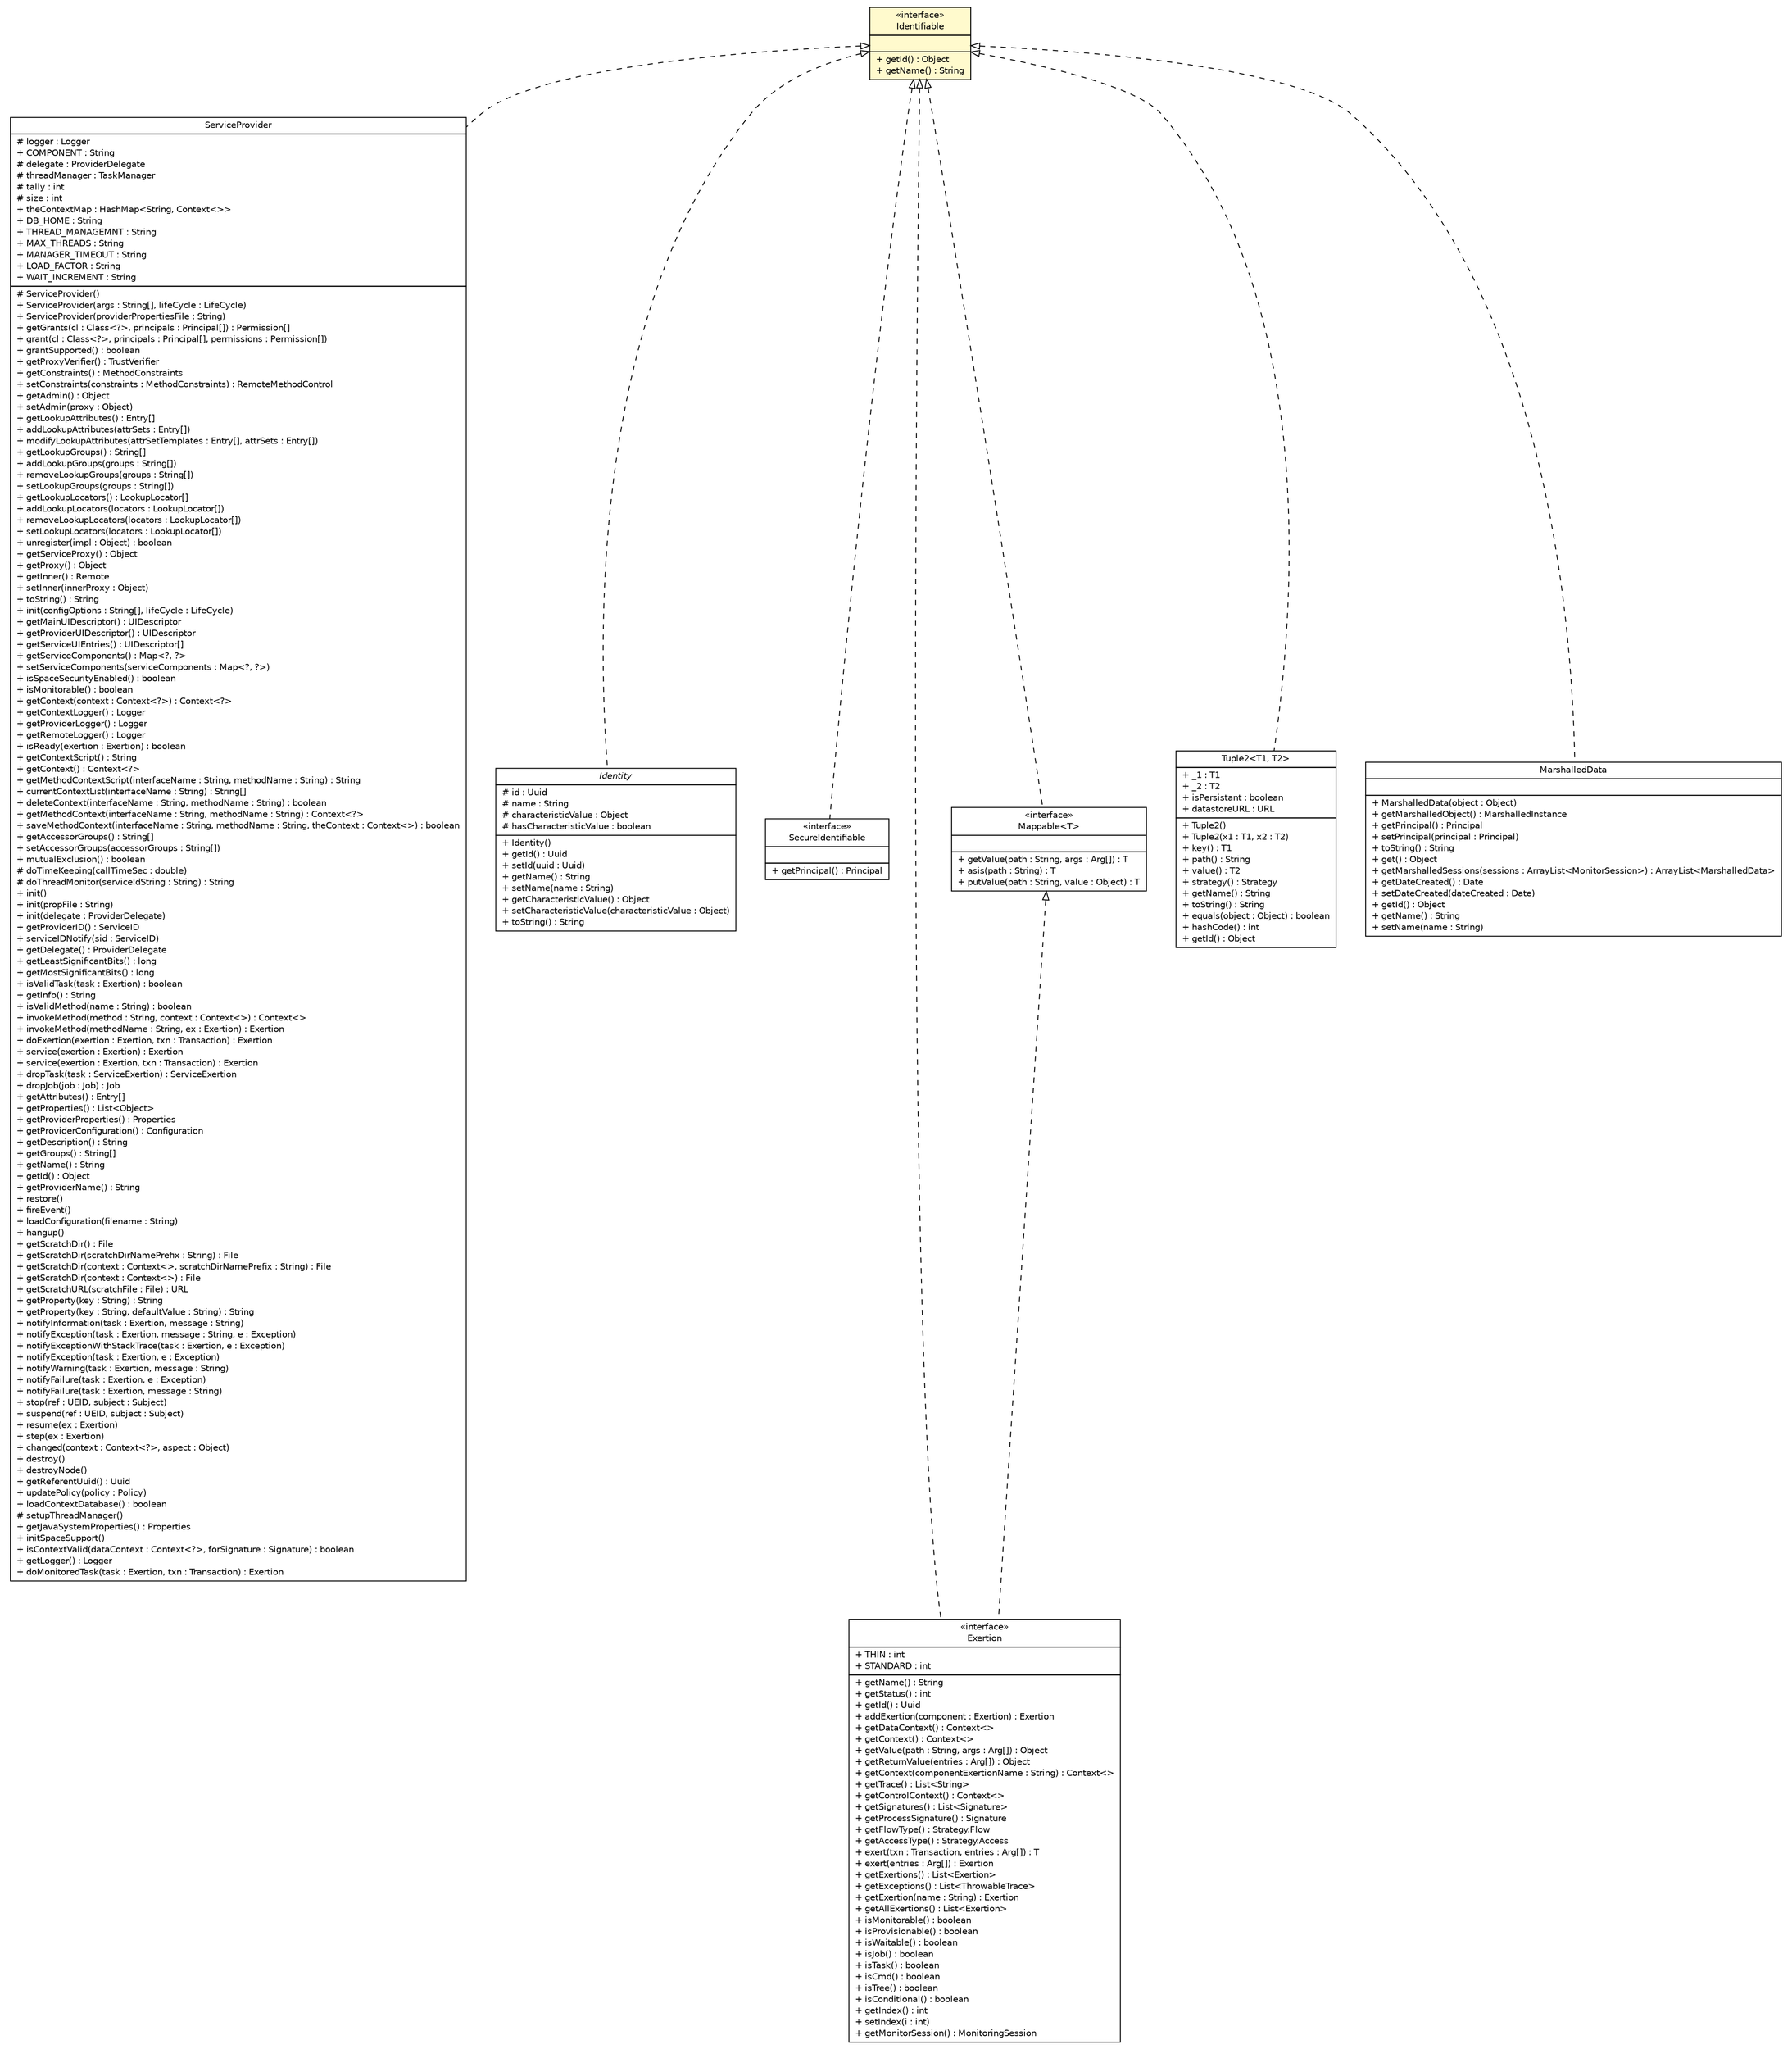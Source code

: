 #!/usr/local/bin/dot
#
# Class diagram 
# Generated by UMLGraph version R5_6 (http://www.umlgraph.org/)
#

digraph G {
	edge [fontname="Helvetica",fontsize=10,labelfontname="Helvetica",labelfontsize=10];
	node [fontname="Helvetica",fontsize=10,shape=plaintext];
	nodesep=0.25;
	ranksep=0.5;
	// sorcer.core.provider.ServiceProvider
	c171113 [label=<<table title="sorcer.core.provider.ServiceProvider" border="0" cellborder="1" cellspacing="0" cellpadding="2" port="p" href="../core/provider/ServiceProvider.html">
		<tr><td><table border="0" cellspacing="0" cellpadding="1">
<tr><td align="center" balign="center"> ServiceProvider </td></tr>
		</table></td></tr>
		<tr><td><table border="0" cellspacing="0" cellpadding="1">
<tr><td align="left" balign="left"> # logger : Logger </td></tr>
<tr><td align="left" balign="left"> + COMPONENT : String </td></tr>
<tr><td align="left" balign="left"> # delegate : ProviderDelegate </td></tr>
<tr><td align="left" balign="left"> # threadManager : TaskManager </td></tr>
<tr><td align="left" balign="left"> # tally : int </td></tr>
<tr><td align="left" balign="left"> # size : int </td></tr>
<tr><td align="left" balign="left"> + theContextMap : HashMap&lt;String, Context&lt;&gt;&gt; </td></tr>
<tr><td align="left" balign="left"> + DB_HOME : String </td></tr>
<tr><td align="left" balign="left"> + THREAD_MANAGEMNT : String </td></tr>
<tr><td align="left" balign="left"> + MAX_THREADS : String </td></tr>
<tr><td align="left" balign="left"> + MANAGER_TIMEOUT : String </td></tr>
<tr><td align="left" balign="left"> + LOAD_FACTOR : String </td></tr>
<tr><td align="left" balign="left"> + WAIT_INCREMENT : String </td></tr>
		</table></td></tr>
		<tr><td><table border="0" cellspacing="0" cellpadding="1">
<tr><td align="left" balign="left"> # ServiceProvider() </td></tr>
<tr><td align="left" balign="left"> + ServiceProvider(args : String[], lifeCycle : LifeCycle) </td></tr>
<tr><td align="left" balign="left"> + ServiceProvider(providerPropertiesFile : String) </td></tr>
<tr><td align="left" balign="left"> + getGrants(cl : Class&lt;?&gt;, principals : Principal[]) : Permission[] </td></tr>
<tr><td align="left" balign="left"> + grant(cl : Class&lt;?&gt;, principals : Principal[], permissions : Permission[]) </td></tr>
<tr><td align="left" balign="left"> + grantSupported() : boolean </td></tr>
<tr><td align="left" balign="left"> + getProxyVerifier() : TrustVerifier </td></tr>
<tr><td align="left" balign="left"> + getConstraints() : MethodConstraints </td></tr>
<tr><td align="left" balign="left"> + setConstraints(constraints : MethodConstraints) : RemoteMethodControl </td></tr>
<tr><td align="left" balign="left"> + getAdmin() : Object </td></tr>
<tr><td align="left" balign="left"> + setAdmin(proxy : Object) </td></tr>
<tr><td align="left" balign="left"> + getLookupAttributes() : Entry[] </td></tr>
<tr><td align="left" balign="left"> + addLookupAttributes(attrSets : Entry[]) </td></tr>
<tr><td align="left" balign="left"> + modifyLookupAttributes(attrSetTemplates : Entry[], attrSets : Entry[]) </td></tr>
<tr><td align="left" balign="left"> + getLookupGroups() : String[] </td></tr>
<tr><td align="left" balign="left"> + addLookupGroups(groups : String[]) </td></tr>
<tr><td align="left" balign="left"> + removeLookupGroups(groups : String[]) </td></tr>
<tr><td align="left" balign="left"> + setLookupGroups(groups : String[]) </td></tr>
<tr><td align="left" balign="left"> + getLookupLocators() : LookupLocator[] </td></tr>
<tr><td align="left" balign="left"> + addLookupLocators(locators : LookupLocator[]) </td></tr>
<tr><td align="left" balign="left"> + removeLookupLocators(locators : LookupLocator[]) </td></tr>
<tr><td align="left" balign="left"> + setLookupLocators(locators : LookupLocator[]) </td></tr>
<tr><td align="left" balign="left"> + unregister(impl : Object) : boolean </td></tr>
<tr><td align="left" balign="left"> + getServiceProxy() : Object </td></tr>
<tr><td align="left" balign="left"> + getProxy() : Object </td></tr>
<tr><td align="left" balign="left"> + getInner() : Remote </td></tr>
<tr><td align="left" balign="left"> + setInner(innerProxy : Object) </td></tr>
<tr><td align="left" balign="left"> + toString() : String </td></tr>
<tr><td align="left" balign="left"> + init(configOptions : String[], lifeCycle : LifeCycle) </td></tr>
<tr><td align="left" balign="left"> + getMainUIDescriptor() : UIDescriptor </td></tr>
<tr><td align="left" balign="left"> + getProviderUIDescriptor() : UIDescriptor </td></tr>
<tr><td align="left" balign="left"> + getServiceUIEntries() : UIDescriptor[] </td></tr>
<tr><td align="left" balign="left"> + getServiceComponents() : Map&lt;?, ?&gt; </td></tr>
<tr><td align="left" balign="left"> + setServiceComponents(serviceComponents : Map&lt;?, ?&gt;) </td></tr>
<tr><td align="left" balign="left"> + isSpaceSecurityEnabled() : boolean </td></tr>
<tr><td align="left" balign="left"> + isMonitorable() : boolean </td></tr>
<tr><td align="left" balign="left"> + getContext(context : Context&lt;?&gt;) : Context&lt;?&gt; </td></tr>
<tr><td align="left" balign="left"> + getContextLogger() : Logger </td></tr>
<tr><td align="left" balign="left"> + getProviderLogger() : Logger </td></tr>
<tr><td align="left" balign="left"> + getRemoteLogger() : Logger </td></tr>
<tr><td align="left" balign="left"> + isReady(exertion : Exertion) : boolean </td></tr>
<tr><td align="left" balign="left"> + getContextScript() : String </td></tr>
<tr><td align="left" balign="left"> + getContext() : Context&lt;?&gt; </td></tr>
<tr><td align="left" balign="left"> + getMethodContextScript(interfaceName : String, methodName : String) : String </td></tr>
<tr><td align="left" balign="left"> + currentContextList(interfaceName : String) : String[] </td></tr>
<tr><td align="left" balign="left"> + deleteContext(interfaceName : String, methodName : String) : boolean </td></tr>
<tr><td align="left" balign="left"> + getMethodContext(interfaceName : String, methodName : String) : Context&lt;?&gt; </td></tr>
<tr><td align="left" balign="left"> + saveMethodContext(interfaceName : String, methodName : String, theContext : Context&lt;&gt;) : boolean </td></tr>
<tr><td align="left" balign="left"> + getAccessorGroups() : String[] </td></tr>
<tr><td align="left" balign="left"> + setAccessorGroups(accessorGroups : String[]) </td></tr>
<tr><td align="left" balign="left"> + mutualExclusion() : boolean </td></tr>
<tr><td align="left" balign="left"> # doTimeKeeping(callTimeSec : double) </td></tr>
<tr><td align="left" balign="left"> # doThreadMonitor(serviceIdString : String) : String </td></tr>
<tr><td align="left" balign="left"> + init() </td></tr>
<tr><td align="left" balign="left"> + init(propFile : String) </td></tr>
<tr><td align="left" balign="left"> + init(delegate : ProviderDelegate) </td></tr>
<tr><td align="left" balign="left"> + getProviderID() : ServiceID </td></tr>
<tr><td align="left" balign="left"> + serviceIDNotify(sid : ServiceID) </td></tr>
<tr><td align="left" balign="left"> + getDelegate() : ProviderDelegate </td></tr>
<tr><td align="left" balign="left"> + getLeastSignificantBits() : long </td></tr>
<tr><td align="left" balign="left"> + getMostSignificantBits() : long </td></tr>
<tr><td align="left" balign="left"> + isValidTask(task : Exertion) : boolean </td></tr>
<tr><td align="left" balign="left"> + getInfo() : String </td></tr>
<tr><td align="left" balign="left"> + isValidMethod(name : String) : boolean </td></tr>
<tr><td align="left" balign="left"> + invokeMethod(method : String, context : Context&lt;&gt;) : Context&lt;&gt; </td></tr>
<tr><td align="left" balign="left"> + invokeMethod(methodName : String, ex : Exertion) : Exertion </td></tr>
<tr><td align="left" balign="left"> + doExertion(exertion : Exertion, txn : Transaction) : Exertion </td></tr>
<tr><td align="left" balign="left"> + service(exertion : Exertion) : Exertion </td></tr>
<tr><td align="left" balign="left"> + service(exertion : Exertion, txn : Transaction) : Exertion </td></tr>
<tr><td align="left" balign="left"> + dropTask(task : ServiceExertion) : ServiceExertion </td></tr>
<tr><td align="left" balign="left"> + dropJob(job : Job) : Job </td></tr>
<tr><td align="left" balign="left"> + getAttributes() : Entry[] </td></tr>
<tr><td align="left" balign="left"> + getProperties() : List&lt;Object&gt; </td></tr>
<tr><td align="left" balign="left"> + getProviderProperties() : Properties </td></tr>
<tr><td align="left" balign="left"> + getProviderConfiguration() : Configuration </td></tr>
<tr><td align="left" balign="left"> + getDescription() : String </td></tr>
<tr><td align="left" balign="left"> + getGroups() : String[] </td></tr>
<tr><td align="left" balign="left"> + getName() : String </td></tr>
<tr><td align="left" balign="left"> + getId() : Object </td></tr>
<tr><td align="left" balign="left"> + getProviderName() : String </td></tr>
<tr><td align="left" balign="left"> + restore() </td></tr>
<tr><td align="left" balign="left"> + fireEvent() </td></tr>
<tr><td align="left" balign="left"> + loadConfiguration(filename : String) </td></tr>
<tr><td align="left" balign="left"> + hangup() </td></tr>
<tr><td align="left" balign="left"> + getScratchDir() : File </td></tr>
<tr><td align="left" balign="left"> + getScratchDir(scratchDirNamePrefix : String) : File </td></tr>
<tr><td align="left" balign="left"> + getScratchDir(context : Context&lt;&gt;, scratchDirNamePrefix : String) : File </td></tr>
<tr><td align="left" balign="left"> + getScratchDir(context : Context&lt;&gt;) : File </td></tr>
<tr><td align="left" balign="left"> + getScratchURL(scratchFile : File) : URL </td></tr>
<tr><td align="left" balign="left"> + getProperty(key : String) : String </td></tr>
<tr><td align="left" balign="left"> + getProperty(key : String, defaultValue : String) : String </td></tr>
<tr><td align="left" balign="left"> + notifyInformation(task : Exertion, message : String) </td></tr>
<tr><td align="left" balign="left"> + notifyException(task : Exertion, message : String, e : Exception) </td></tr>
<tr><td align="left" balign="left"> + notifyExceptionWithStackTrace(task : Exertion, e : Exception) </td></tr>
<tr><td align="left" balign="left"> + notifyException(task : Exertion, e : Exception) </td></tr>
<tr><td align="left" balign="left"> + notifyWarning(task : Exertion, message : String) </td></tr>
<tr><td align="left" balign="left"> + notifyFailure(task : Exertion, e : Exception) </td></tr>
<tr><td align="left" balign="left"> + notifyFailure(task : Exertion, message : String) </td></tr>
<tr><td align="left" balign="left"> + stop(ref : UEID, subject : Subject) </td></tr>
<tr><td align="left" balign="left"> + suspend(ref : UEID, subject : Subject) </td></tr>
<tr><td align="left" balign="left"> + resume(ex : Exertion) </td></tr>
<tr><td align="left" balign="left"> + step(ex : Exertion) </td></tr>
<tr><td align="left" balign="left"> + changed(context : Context&lt;?&gt;, aspect : Object) </td></tr>
<tr><td align="left" balign="left"> + destroy() </td></tr>
<tr><td align="left" balign="left"> + destroyNode() </td></tr>
<tr><td align="left" balign="left"> + getReferentUuid() : Uuid </td></tr>
<tr><td align="left" balign="left"> + updatePolicy(policy : Policy) </td></tr>
<tr><td align="left" balign="left"> + loadContextDatabase() : boolean </td></tr>
<tr><td align="left" balign="left"> # setupThreadManager() </td></tr>
<tr><td align="left" balign="left"> + getJavaSystemProperties() : Properties </td></tr>
<tr><td align="left" balign="left"> + initSpaceSupport() </td></tr>
<tr><td align="left" balign="left"> + isContextValid(dataContext : Context&lt;?&gt;, forSignature : Signature) : boolean </td></tr>
<tr><td align="left" balign="left"> + getLogger() : Logger </td></tr>
<tr><td align="left" balign="left"> + doMonitoredTask(task : Exertion, txn : Transaction) : Exertion </td></tr>
		</table></td></tr>
		</table>>, URL="../core/provider/ServiceProvider.html", fontname="Helvetica", fontcolor="black", fontsize=10.0];
	// sorcer.service.Identity
	c171164 [label=<<table title="sorcer.service.Identity" border="0" cellborder="1" cellspacing="0" cellpadding="2" port="p" href="./Identity.html">
		<tr><td><table border="0" cellspacing="0" cellpadding="1">
<tr><td align="center" balign="center"><font face="Helvetica-Oblique"> Identity </font></td></tr>
		</table></td></tr>
		<tr><td><table border="0" cellspacing="0" cellpadding="1">
<tr><td align="left" balign="left"> # id : Uuid </td></tr>
<tr><td align="left" balign="left"> # name : String </td></tr>
<tr><td align="left" balign="left"> # characteristicValue : Object </td></tr>
<tr><td align="left" balign="left"> # hasCharacteristicValue : boolean </td></tr>
		</table></td></tr>
		<tr><td><table border="0" cellspacing="0" cellpadding="1">
<tr><td align="left" balign="left"> + Identity() </td></tr>
<tr><td align="left" balign="left"> + getId() : Uuid </td></tr>
<tr><td align="left" balign="left"> + setId(uuid : Uuid) </td></tr>
<tr><td align="left" balign="left"> + getName() : String </td></tr>
<tr><td align="left" balign="left"> + setName(name : String) </td></tr>
<tr><td align="left" balign="left"> + getCharacteristicValue() : Object </td></tr>
<tr><td align="left" balign="left"> + setCharacteristicValue(characteristicValue : Object) </td></tr>
<tr><td align="left" balign="left"> + toString() : String </td></tr>
		</table></td></tr>
		</table>>, URL="./Identity.html", fontname="Helvetica", fontcolor="black", fontsize=10.0];
	// sorcer.service.SecureIdentifiable
	c171165 [label=<<table title="sorcer.service.SecureIdentifiable" border="0" cellborder="1" cellspacing="0" cellpadding="2" port="p" href="./SecureIdentifiable.html">
		<tr><td><table border="0" cellspacing="0" cellpadding="1">
<tr><td align="center" balign="center"> &#171;interface&#187; </td></tr>
<tr><td align="center" balign="center"> SecureIdentifiable </td></tr>
		</table></td></tr>
		<tr><td><table border="0" cellspacing="0" cellpadding="1">
<tr><td align="left" balign="left">  </td></tr>
		</table></td></tr>
		<tr><td><table border="0" cellspacing="0" cellpadding="1">
<tr><td align="left" balign="left"> + getPrincipal() : Principal </td></tr>
		</table></td></tr>
		</table>>, URL="./SecureIdentifiable.html", fontname="Helvetica", fontcolor="black", fontsize=10.0];
	// sorcer.service.Exertion
	c171200 [label=<<table title="sorcer.service.Exertion" border="0" cellborder="1" cellspacing="0" cellpadding="2" port="p" href="./Exertion.html">
		<tr><td><table border="0" cellspacing="0" cellpadding="1">
<tr><td align="center" balign="center"> &#171;interface&#187; </td></tr>
<tr><td align="center" balign="center"> Exertion </td></tr>
		</table></td></tr>
		<tr><td><table border="0" cellspacing="0" cellpadding="1">
<tr><td align="left" balign="left"> + THIN : int </td></tr>
<tr><td align="left" balign="left"> + STANDARD : int </td></tr>
		</table></td></tr>
		<tr><td><table border="0" cellspacing="0" cellpadding="1">
<tr><td align="left" balign="left"> + getName() : String </td></tr>
<tr><td align="left" balign="left"> + getStatus() : int </td></tr>
<tr><td align="left" balign="left"> + getId() : Uuid </td></tr>
<tr><td align="left" balign="left"> + addExertion(component : Exertion) : Exertion </td></tr>
<tr><td align="left" balign="left"> + getDataContext() : Context&lt;&gt; </td></tr>
<tr><td align="left" balign="left"> + getContext() : Context&lt;&gt; </td></tr>
<tr><td align="left" balign="left"> + getValue(path : String, args : Arg[]) : Object </td></tr>
<tr><td align="left" balign="left"> + getReturnValue(entries : Arg[]) : Object </td></tr>
<tr><td align="left" balign="left"> + getContext(componentExertionName : String) : Context&lt;&gt; </td></tr>
<tr><td align="left" balign="left"> + getTrace() : List&lt;String&gt; </td></tr>
<tr><td align="left" balign="left"> + getControlContext() : Context&lt;&gt; </td></tr>
<tr><td align="left" balign="left"> + getSignatures() : List&lt;Signature&gt; </td></tr>
<tr><td align="left" balign="left"> + getProcessSignature() : Signature </td></tr>
<tr><td align="left" balign="left"> + getFlowType() : Strategy.Flow </td></tr>
<tr><td align="left" balign="left"> + getAccessType() : Strategy.Access </td></tr>
<tr><td align="left" balign="left"> + exert(txn : Transaction, entries : Arg[]) : T </td></tr>
<tr><td align="left" balign="left"> + exert(entries : Arg[]) : Exertion </td></tr>
<tr><td align="left" balign="left"> + getExertions() : List&lt;Exertion&gt; </td></tr>
<tr><td align="left" balign="left"> + getExceptions() : List&lt;ThrowableTrace&gt; </td></tr>
<tr><td align="left" balign="left"> + getExertion(name : String) : Exertion </td></tr>
<tr><td align="left" balign="left"> + getAllExertions() : List&lt;Exertion&gt; </td></tr>
<tr><td align="left" balign="left"> + isMonitorable() : boolean </td></tr>
<tr><td align="left" balign="left"> + isProvisionable() : boolean </td></tr>
<tr><td align="left" balign="left"> + isWaitable() : boolean </td></tr>
<tr><td align="left" balign="left"> + isJob() : boolean </td></tr>
<tr><td align="left" balign="left"> + isTask() : boolean </td></tr>
<tr><td align="left" balign="left"> + isCmd() : boolean </td></tr>
<tr><td align="left" balign="left"> + isTree() : boolean </td></tr>
<tr><td align="left" balign="left"> + isConditional() : boolean </td></tr>
<tr><td align="left" balign="left"> + getIndex() : int </td></tr>
<tr><td align="left" balign="left"> + setIndex(i : int) </td></tr>
<tr><td align="left" balign="left"> + getMonitorSession() : MonitoringSession </td></tr>
		</table></td></tr>
		</table>>, URL="./Exertion.html", fontname="Helvetica", fontcolor="black", fontsize=10.0];
	// sorcer.service.Identifiable
	c171209 [label=<<table title="sorcer.service.Identifiable" border="0" cellborder="1" cellspacing="0" cellpadding="2" port="p" bgcolor="lemonChiffon" href="./Identifiable.html">
		<tr><td><table border="0" cellspacing="0" cellpadding="1">
<tr><td align="center" balign="center"> &#171;interface&#187; </td></tr>
<tr><td align="center" balign="center"> Identifiable </td></tr>
		</table></td></tr>
		<tr><td><table border="0" cellspacing="0" cellpadding="1">
<tr><td align="left" balign="left">  </td></tr>
		</table></td></tr>
		<tr><td><table border="0" cellspacing="0" cellpadding="1">
<tr><td align="left" balign="left"> + getId() : Object </td></tr>
<tr><td align="left" balign="left"> + getName() : String </td></tr>
		</table></td></tr>
		</table>>, URL="./Identifiable.html", fontname="Helvetica", fontcolor="black", fontsize=10.0];
	// sorcer.service.Mappable<T>
	c171215 [label=<<table title="sorcer.service.Mappable" border="0" cellborder="1" cellspacing="0" cellpadding="2" port="p" href="./Mappable.html">
		<tr><td><table border="0" cellspacing="0" cellpadding="1">
<tr><td align="center" balign="center"> &#171;interface&#187; </td></tr>
<tr><td align="center" balign="center"> Mappable&lt;T&gt; </td></tr>
		</table></td></tr>
		<tr><td><table border="0" cellspacing="0" cellpadding="1">
<tr><td align="left" balign="left">  </td></tr>
		</table></td></tr>
		<tr><td><table border="0" cellspacing="0" cellpadding="1">
<tr><td align="left" balign="left"> + getValue(path : String, args : Arg[]) : T </td></tr>
<tr><td align="left" balign="left"> + asis(path : String) : T </td></tr>
<tr><td align="left" balign="left"> + putValue(path : String, value : Object) : T </td></tr>
		</table></td></tr>
		</table>>, URL="./Mappable.html", fontname="Helvetica", fontcolor="black", fontsize=10.0];
	// sorcer.co.tuple.Tuple2<T1, T2>
	c171253 [label=<<table title="sorcer.co.tuple.Tuple2" border="0" cellborder="1" cellspacing="0" cellpadding="2" port="p" href="../co/tuple/Tuple2.html">
		<tr><td><table border="0" cellspacing="0" cellpadding="1">
<tr><td align="center" balign="center"> Tuple2&lt;T1, T2&gt; </td></tr>
		</table></td></tr>
		<tr><td><table border="0" cellspacing="0" cellpadding="1">
<tr><td align="left" balign="left"> + _1 : T1 </td></tr>
<tr><td align="left" balign="left"> + _2 : T2 </td></tr>
<tr><td align="left" balign="left"> + isPersistant : boolean </td></tr>
<tr><td align="left" balign="left"> + datastoreURL : URL </td></tr>
		</table></td></tr>
		<tr><td><table border="0" cellspacing="0" cellpadding="1">
<tr><td align="left" balign="left"> + Tuple2() </td></tr>
<tr><td align="left" balign="left"> + Tuple2(x1 : T1, x2 : T2) </td></tr>
<tr><td align="left" balign="left"> + key() : T1 </td></tr>
<tr><td align="left" balign="left"> + path() : String </td></tr>
<tr><td align="left" balign="left"> + value() : T2 </td></tr>
<tr><td align="left" balign="left"> + strategy() : Strategy </td></tr>
<tr><td align="left" balign="left"> + getName() : String </td></tr>
<tr><td align="left" balign="left"> + toString() : String </td></tr>
<tr><td align="left" balign="left"> + equals(object : Object) : boolean </td></tr>
<tr><td align="left" balign="left"> + hashCode() : int </td></tr>
<tr><td align="left" balign="left"> + getId() : Object </td></tr>
		</table></td></tr>
		</table>>, URL="../co/tuple/Tuple2.html", fontname="Helvetica", fontcolor="black", fontsize=10.0];
	// sorcer.util.bdb.objects.MarshalledData
	c171308 [label=<<table title="sorcer.util.bdb.objects.MarshalledData" border="0" cellborder="1" cellspacing="0" cellpadding="2" port="p" href="../util/bdb/objects/MarshalledData.html">
		<tr><td><table border="0" cellspacing="0" cellpadding="1">
<tr><td align="center" balign="center"> MarshalledData </td></tr>
		</table></td></tr>
		<tr><td><table border="0" cellspacing="0" cellpadding="1">
<tr><td align="left" balign="left">  </td></tr>
		</table></td></tr>
		<tr><td><table border="0" cellspacing="0" cellpadding="1">
<tr><td align="left" balign="left"> + MarshalledData(object : Object) </td></tr>
<tr><td align="left" balign="left"> + getMarshalledObject() : MarshalledInstance </td></tr>
<tr><td align="left" balign="left"> + getPrincipal() : Principal </td></tr>
<tr><td align="left" balign="left"> + setPrincipal(principal : Principal) </td></tr>
<tr><td align="left" balign="left"> + toString() : String </td></tr>
<tr><td align="left" balign="left"> + get() : Object </td></tr>
<tr><td align="left" balign="left"> + getMarshalledSessions(sessions : ArrayList&lt;MonitorSession&gt;) : ArrayList&lt;MarshalledData&gt; </td></tr>
<tr><td align="left" balign="left"> + getDateCreated() : Date </td></tr>
<tr><td align="left" balign="left"> + setDateCreated(dateCreated : Date) </td></tr>
<tr><td align="left" balign="left"> + getId() : Object </td></tr>
<tr><td align="left" balign="left"> + getName() : String </td></tr>
<tr><td align="left" balign="left"> + setName(name : String) </td></tr>
		</table></td></tr>
		</table>>, URL="../util/bdb/objects/MarshalledData.html", fontname="Helvetica", fontcolor="black", fontsize=10.0];
	//sorcer.core.provider.ServiceProvider implements sorcer.service.Identifiable
	c171209:p -> c171113:p [dir=back,arrowtail=empty,style=dashed];
	//sorcer.service.Identity implements sorcer.service.Identifiable
	c171209:p -> c171164:p [dir=back,arrowtail=empty,style=dashed];
	//sorcer.service.SecureIdentifiable implements sorcer.service.Identifiable
	c171209:p -> c171165:p [dir=back,arrowtail=empty,style=dashed];
	//sorcer.service.Exertion implements sorcer.service.Mappable<T>
	c171215:p -> c171200:p [dir=back,arrowtail=empty,style=dashed];
	//sorcer.service.Exertion implements sorcer.service.Identifiable
	c171209:p -> c171200:p [dir=back,arrowtail=empty,style=dashed];
	//sorcer.service.Mappable<T> implements sorcer.service.Identifiable
	c171209:p -> c171215:p [dir=back,arrowtail=empty,style=dashed];
	//sorcer.co.tuple.Tuple2<T1, T2> implements sorcer.service.Identifiable
	c171209:p -> c171253:p [dir=back,arrowtail=empty,style=dashed];
	//sorcer.util.bdb.objects.MarshalledData implements sorcer.service.Identifiable
	c171209:p -> c171308:p [dir=back,arrowtail=empty,style=dashed];
}

